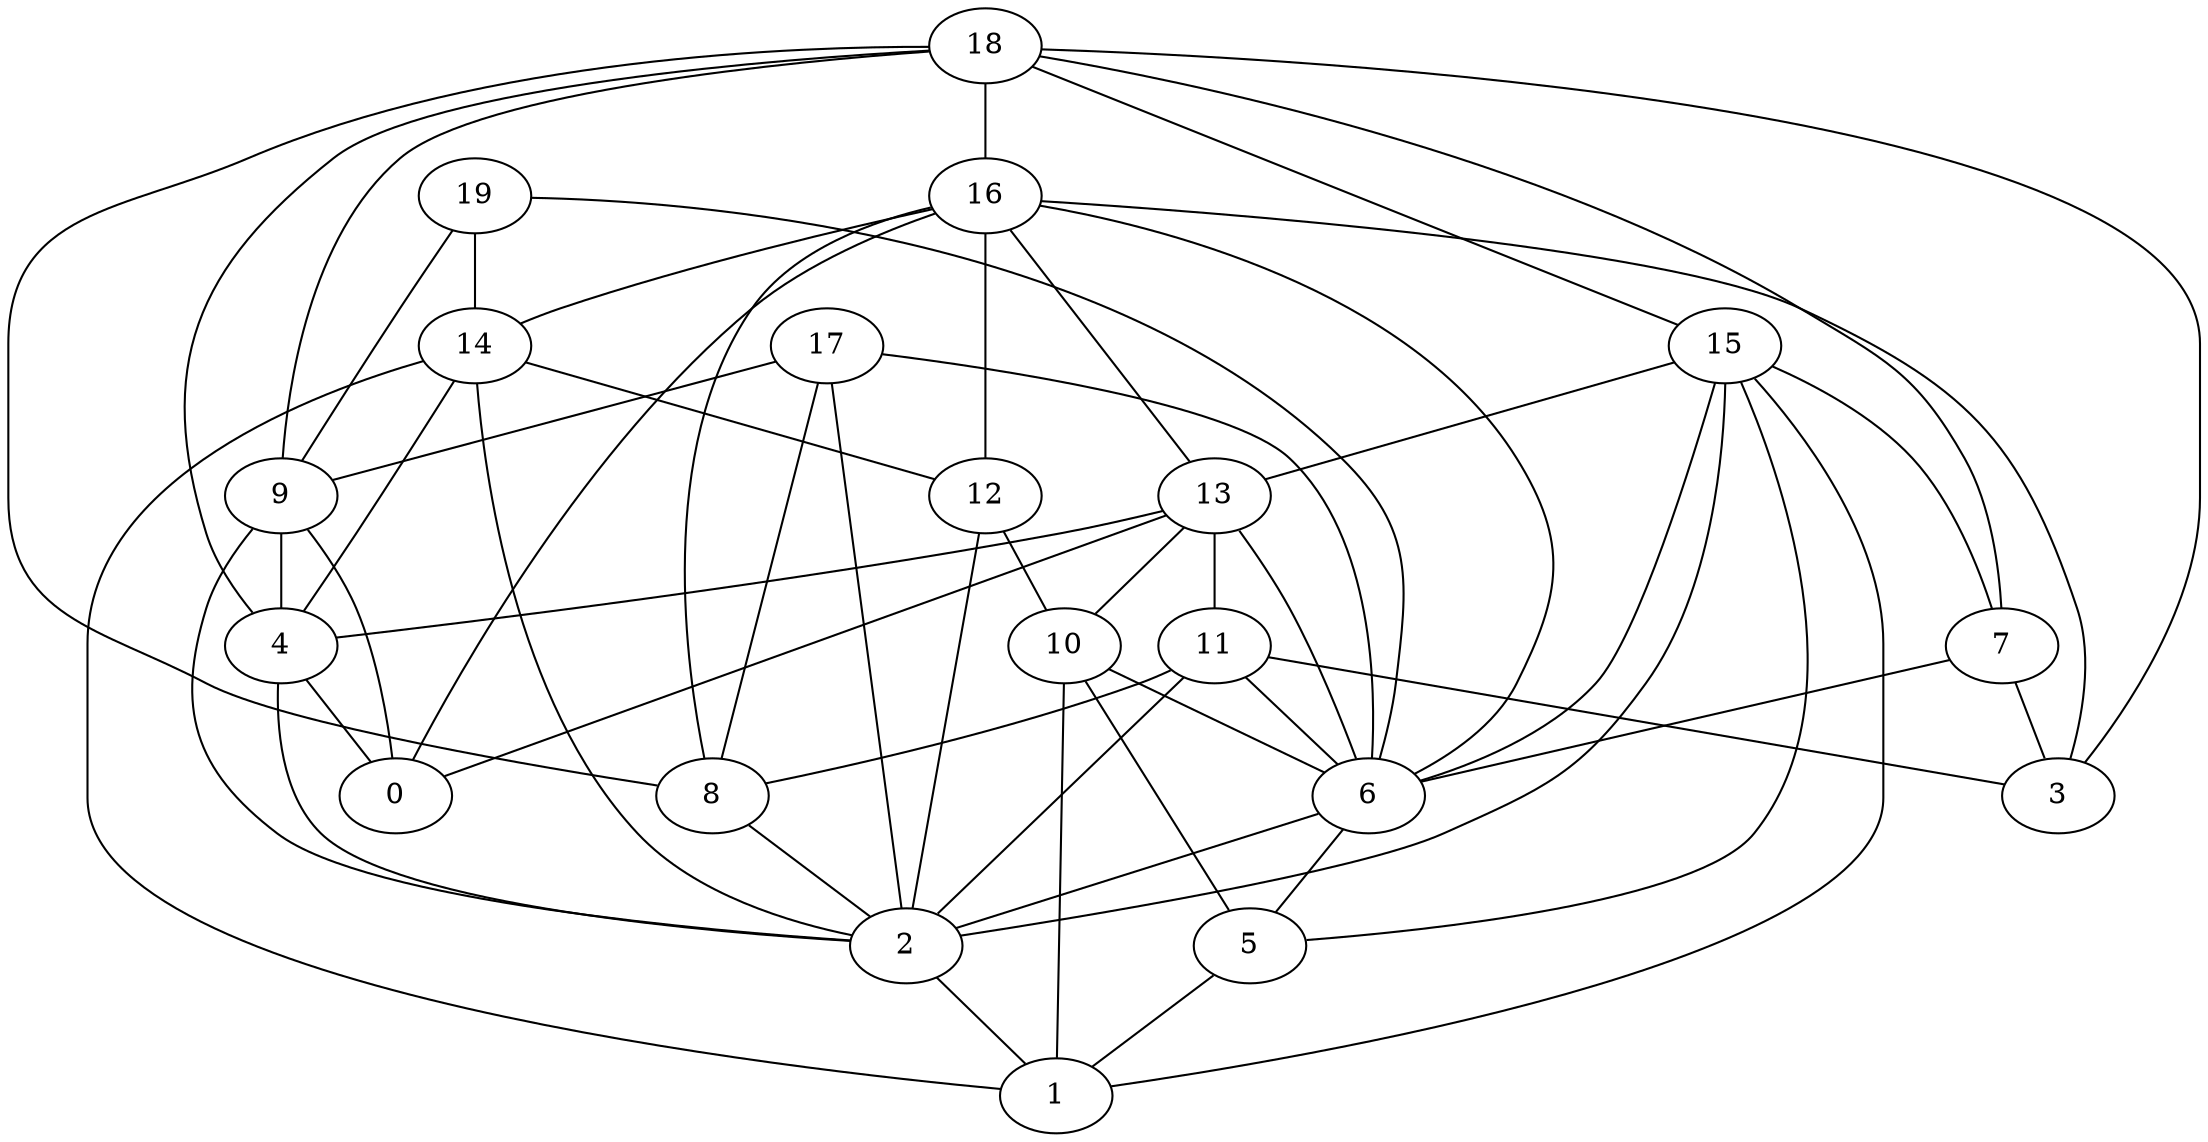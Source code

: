 digraph G {

subgraph G1 {
19 -> 14 [dir = none]
19 -> 6 [dir = none]
19 -> 9 [dir = none]
5 -> 1 [dir = none]
10 -> 5 [dir = none]
10 -> 6 [dir = none]
10 -> 1 [dir = none]
12 -> 2 [dir = none]
12 -> 10 [dir = none]
17 -> 6 [dir = none]
17 -> 8 [dir = none]
17 -> 9 [dir = none]
17 -> 2 [dir = none]
8 -> 2 [dir = none]
7 -> 6 [dir = none]
7 -> 3 [dir = none]
18 -> 9 [dir = none]
18 -> 15 [dir = none]
18 -> 8 [dir = none]
18 -> 4 [dir = none]
18 -> 7 [dir = none]
18 -> 3 [dir = none]
18 -> 16 [dir = none]
15 -> 5 [dir = none]
15 -> 1 [dir = none]
15 -> 13 [dir = none]
15 -> 7 [dir = none]
15 -> 2 [dir = none]
15 -> 6 [dir = none]
2 -> 1 [dir = none]
16 -> 12 [dir = none]
16 -> 8 [dir = none]
16 -> 14 [dir = none]
16 -> 6 [dir = none]
16 -> 3 [dir = none]
16 -> 0 [dir = none]
16 -> 13 [dir = none]
4 -> 2 [dir = none]
4 -> 0 [dir = none]
13 -> 6 [dir = none]
13 -> 10 [dir = none]
13 -> 11 [dir = none]
13 -> 4 [dir = none]
13 -> 0 [dir = none]
9 -> 4 [dir = none]
9 -> 2 [dir = none]
9 -> 0 [dir = none]
14 -> 12 [dir = none]
14 -> 2 [dir = none]
14 -> 1 [dir = none]
14 -> 4 [dir = none]
6 -> 2 [dir = none]
6 -> 5 [dir = none]
11 -> 3 [dir = none]
11 -> 2 [dir = none]
11 -> 6 [dir = none]
11 -> 8 [dir = none]
}

}
